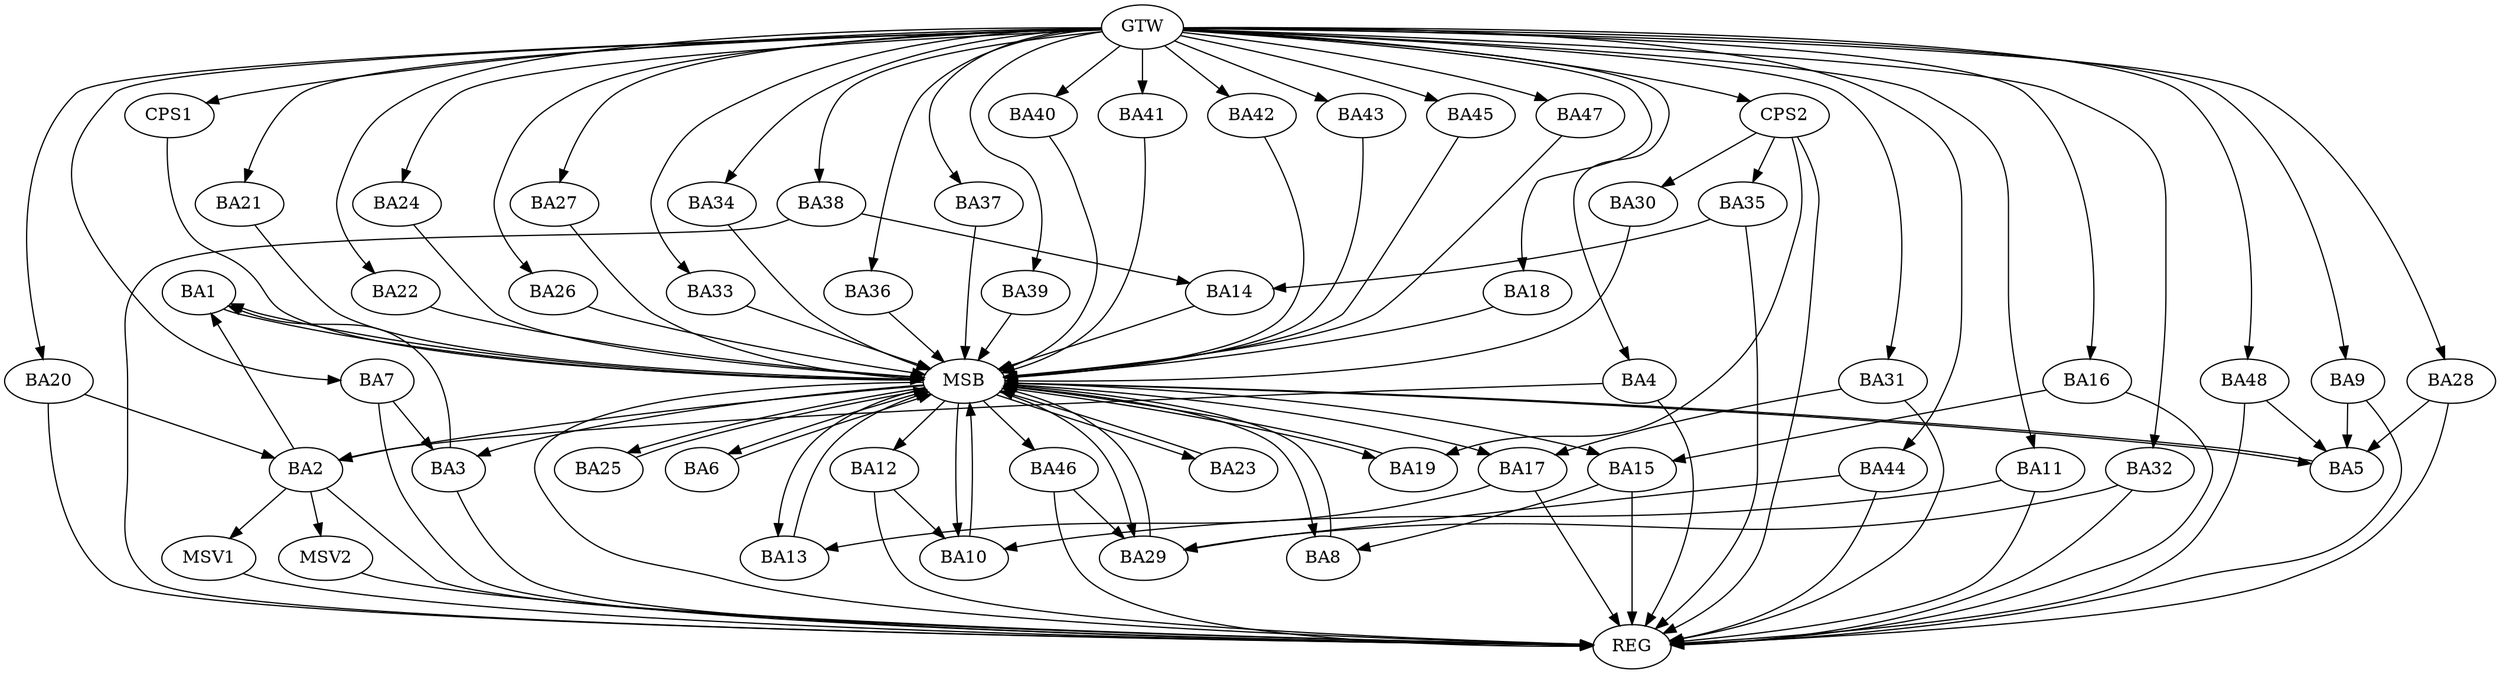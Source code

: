 strict digraph G {
  BA1 [ label="BA1" ];
  BA2 [ label="BA2" ];
  BA3 [ label="BA3" ];
  BA4 [ label="BA4" ];
  BA5 [ label="BA5" ];
  BA6 [ label="BA6" ];
  BA7 [ label="BA7" ];
  BA8 [ label="BA8" ];
  BA9 [ label="BA9" ];
  BA10 [ label="BA10" ];
  BA11 [ label="BA11" ];
  BA12 [ label="BA12" ];
  BA13 [ label="BA13" ];
  BA14 [ label="BA14" ];
  BA15 [ label="BA15" ];
  BA16 [ label="BA16" ];
  BA17 [ label="BA17" ];
  BA18 [ label="BA18" ];
  BA19 [ label="BA19" ];
  BA20 [ label="BA20" ];
  BA21 [ label="BA21" ];
  BA22 [ label="BA22" ];
  BA23 [ label="BA23" ];
  BA24 [ label="BA24" ];
  BA25 [ label="BA25" ];
  BA26 [ label="BA26" ];
  BA27 [ label="BA27" ];
  BA28 [ label="BA28" ];
  BA29 [ label="BA29" ];
  BA30 [ label="BA30" ];
  BA31 [ label="BA31" ];
  BA32 [ label="BA32" ];
  BA33 [ label="BA33" ];
  BA34 [ label="BA34" ];
  BA35 [ label="BA35" ];
  BA36 [ label="BA36" ];
  BA37 [ label="BA37" ];
  BA38 [ label="BA38" ];
  BA39 [ label="BA39" ];
  BA40 [ label="BA40" ];
  BA41 [ label="BA41" ];
  BA42 [ label="BA42" ];
  BA43 [ label="BA43" ];
  BA44 [ label="BA44" ];
  BA45 [ label="BA45" ];
  BA46 [ label="BA46" ];
  BA47 [ label="BA47" ];
  BA48 [ label="BA48" ];
  CPS1 [ label="CPS1" ];
  CPS2 [ label="CPS2" ];
  GTW [ label="GTW" ];
  REG [ label="REG" ];
  MSB [ label="MSB" ];
  MSV1 [ label="MSV1" ];
  MSV2 [ label="MSV2" ];
  BA2 -> BA1;
  BA3 -> BA1;
  BA4 -> BA2;
  BA7 -> BA3;
  BA9 -> BA5;
  BA11 -> BA10;
  BA12 -> BA10;
  BA15 -> BA8;
  BA16 -> BA15;
  BA17 -> BA13;
  BA20 -> BA2;
  BA28 -> BA5;
  BA31 -> BA17;
  BA32 -> BA29;
  BA35 -> BA14;
  BA38 -> BA14;
  BA44 -> BA29;
  BA46 -> BA29;
  BA48 -> BA5;
  CPS2 -> BA30;
  CPS2 -> BA35;
  CPS2 -> BA19;
  GTW -> BA4;
  GTW -> BA7;
  GTW -> BA9;
  GTW -> BA11;
  GTW -> BA16;
  GTW -> BA18;
  GTW -> BA20;
  GTW -> BA21;
  GTW -> BA22;
  GTW -> BA24;
  GTW -> BA26;
  GTW -> BA27;
  GTW -> BA28;
  GTW -> BA31;
  GTW -> BA32;
  GTW -> BA33;
  GTW -> BA34;
  GTW -> BA36;
  GTW -> BA37;
  GTW -> BA38;
  GTW -> BA39;
  GTW -> BA40;
  GTW -> BA41;
  GTW -> BA42;
  GTW -> BA43;
  GTW -> BA44;
  GTW -> BA45;
  GTW -> BA47;
  GTW -> BA48;
  GTW -> CPS1;
  GTW -> CPS2;
  BA2 -> REG;
  BA3 -> REG;
  BA4 -> REG;
  BA7 -> REG;
  BA9 -> REG;
  BA11 -> REG;
  BA12 -> REG;
  BA15 -> REG;
  BA16 -> REG;
  BA17 -> REG;
  BA20 -> REG;
  BA28 -> REG;
  BA31 -> REG;
  BA32 -> REG;
  BA35 -> REG;
  BA38 -> REG;
  BA44 -> REG;
  BA46 -> REG;
  BA48 -> REG;
  CPS2 -> REG;
  BA1 -> MSB;
  MSB -> BA2;
  MSB -> REG;
  BA5 -> MSB;
  MSB -> BA3;
  BA6 -> MSB;
  BA8 -> MSB;
  MSB -> BA6;
  BA10 -> MSB;
  MSB -> BA8;
  BA13 -> MSB;
  MSB -> BA5;
  BA14 -> MSB;
  MSB -> BA10;
  BA18 -> MSB;
  BA19 -> MSB;
  MSB -> BA12;
  BA21 -> MSB;
  BA22 -> MSB;
  BA23 -> MSB;
  MSB -> BA15;
  BA24 -> MSB;
  MSB -> BA19;
  BA25 -> MSB;
  BA26 -> MSB;
  BA27 -> MSB;
  MSB -> BA1;
  BA29 -> MSB;
  BA30 -> MSB;
  MSB -> BA25;
  BA33 -> MSB;
  BA34 -> MSB;
  MSB -> BA29;
  BA36 -> MSB;
  BA37 -> MSB;
  BA39 -> MSB;
  MSB -> BA13;
  BA40 -> MSB;
  BA41 -> MSB;
  BA42 -> MSB;
  BA43 -> MSB;
  BA45 -> MSB;
  BA47 -> MSB;
  CPS1 -> MSB;
  MSB -> BA17;
  MSB -> BA46;
  MSB -> BA23;
  BA2 -> MSV1;
  MSV1 -> REG;
  BA2 -> MSV2;
  MSV2 -> REG;
}
